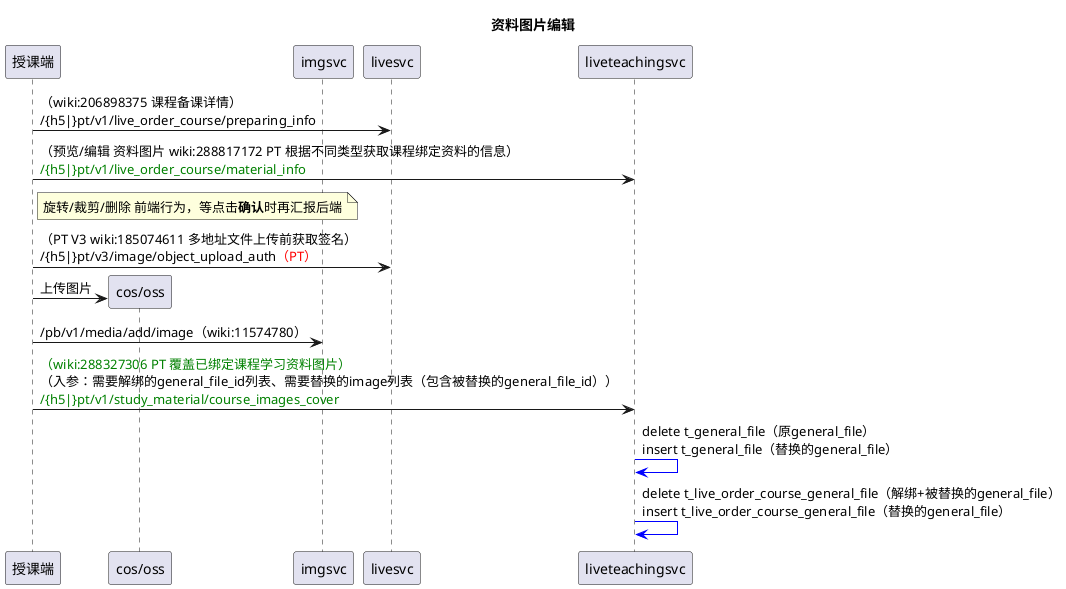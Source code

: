 @startuml
title 资料图片编辑
participant 授课端
participant "cos/oss" AS oss
participant imgsvc
participant livesvc
授课端 -> livesvc: （wiki:206898375 课程备课详情）\n/{h5|}pt/v1/live_order_course/preparing_info
授课端 -> liveteachingsvc: （预览/编辑 资料图片 wiki:288817172 PT 根据不同类型获取课程绑定资料的信息）\n<color #green>/{h5|}pt/v1/live_order_course/material_info
note right 授课端: 旋转/裁剪/删除 前端行为，等点击<b>确认</b>时再汇报后端
授课端 -> livesvc: （PT V3 wiki:185074611 多地址文件上传前获取签名）\n/{h5|}pt/v3/image/object_upload_auth<color #red>（PT）</color>
create oss
授课端 -> oss: 上传图片
授课端 -> imgsvc: /pb/v1/media/add/image（wiki:11574780）
'额外调一次替换接口，可能存在替换成功，覆盖失败情况
'授课端 -> liveteachingsvc: <color #green>（wiki: 288325995 PT 学习资料图片批量替换）\n<color #green>/{h5|}pt/v1/study_material/batch_replace_images</color>（入参：旋转/裁剪的图片列表）
'liveteachingsvc -[#blue]> liveteachingsvc: delete t_general_file（原general_file）\ninsert t_general_file（替换的general_file）
授课端 -> liveteachingsvc: <color #green>（wiki:288327306 PT 覆盖已绑定课程学习资料图片）\n（入参：需要解绑的general_file_id列表、需要替换的image列表（包含被替换的general_file_id））\n<color #green>/{h5|}pt/v1/study_material/course_images_cover</color>
liveteachingsvc -[#blue]> liveteachingsvc: delete t_general_file（原general_file）\ninsert t_general_file（替换的general_file）
liveteachingsvc -[#blue]> liveteachingsvc: delete t_live_order_course_general_file（解绑+被替换的general_file）\ninsert t_live_order_course_general_file（替换的general_file）
'liveteachingsvc --> 授课端: mqtt sendSignal subCmdType:20（老师上传图片完成）
@enduml